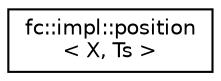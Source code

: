 digraph "Graphical Class Hierarchy"
{
  edge [fontname="Helvetica",fontsize="10",labelfontname="Helvetica",labelfontsize="10"];
  node [fontname="Helvetica",fontsize="10",shape=record];
  rankdir="LR";
  Node0 [label="fc::impl::position\l\< X, Ts \>",height=0.2,width=0.4,color="black", fillcolor="white", style="filled",URL="$structfc_1_1impl_1_1position.html"];
}
